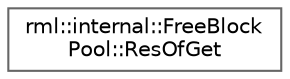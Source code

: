 digraph "类继承关系图"
{
 // LATEX_PDF_SIZE
  bgcolor="transparent";
  edge [fontname=Helvetica,fontsize=10,labelfontname=Helvetica,labelfontsize=10];
  node [fontname=Helvetica,fontsize=10,shape=box,height=0.2,width=0.4];
  rankdir="LR";
  Node0 [id="Node000000",label="rml::internal::FreeBlock\lPool::ResOfGet",height=0.2,width=0.4,color="grey40", fillcolor="white", style="filled",URL="$classrml_1_1internal_1_1_free_block_pool_1_1_res_of_get.html",tooltip=" "];
}
